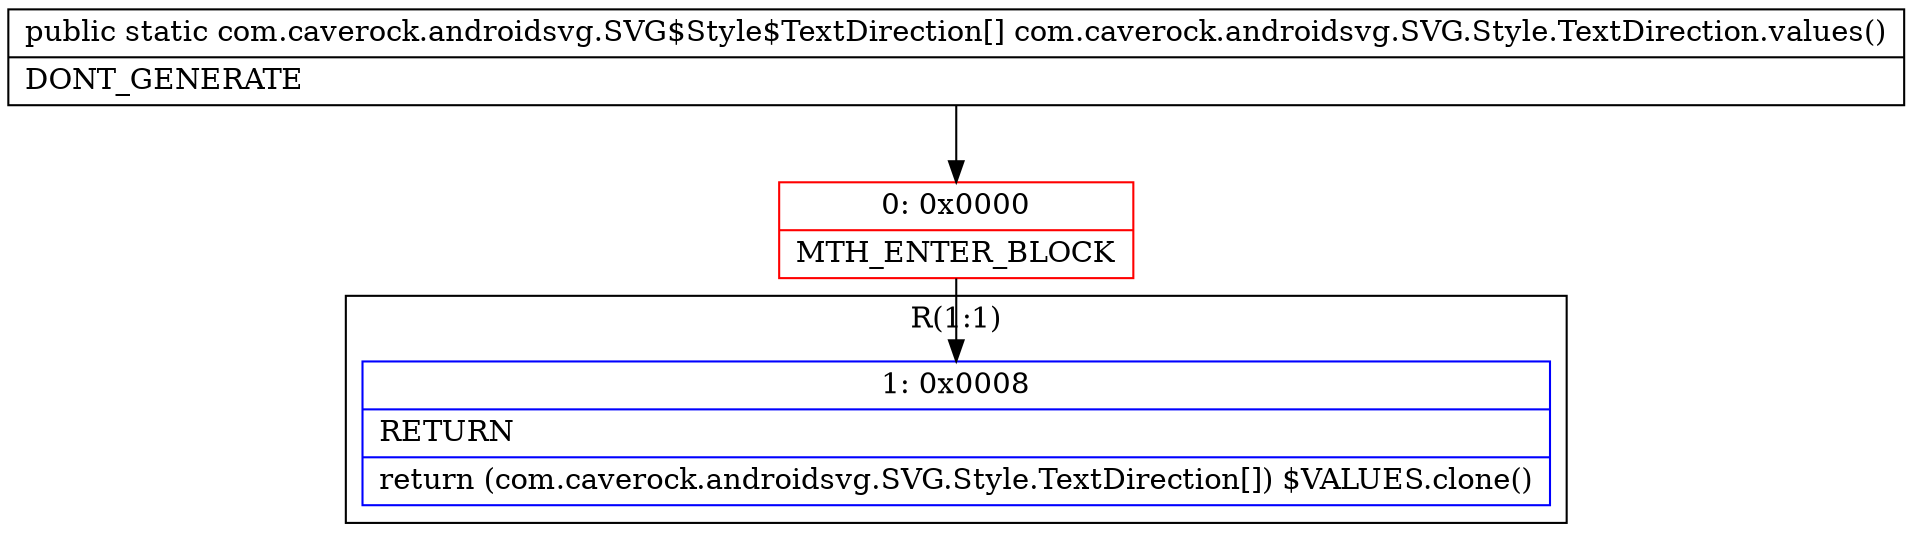 digraph "CFG forcom.caverock.androidsvg.SVG.Style.TextDirection.values()[Lcom\/caverock\/androidsvg\/SVG$Style$TextDirection;" {
subgraph cluster_Region_1164207563 {
label = "R(1:1)";
node [shape=record,color=blue];
Node_1 [shape=record,label="{1\:\ 0x0008|RETURN\l|return (com.caverock.androidsvg.SVG.Style.TextDirection[]) $VALUES.clone()\l}"];
}
Node_0 [shape=record,color=red,label="{0\:\ 0x0000|MTH_ENTER_BLOCK\l}"];
MethodNode[shape=record,label="{public static com.caverock.androidsvg.SVG$Style$TextDirection[] com.caverock.androidsvg.SVG.Style.TextDirection.values()  | DONT_GENERATE\l}"];
MethodNode -> Node_0;
Node_0 -> Node_1;
}

